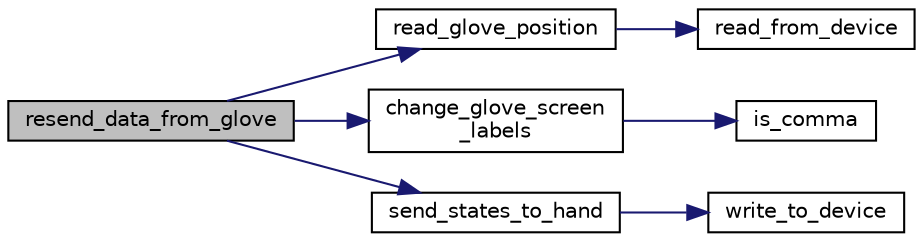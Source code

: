 digraph "resend_data_from_glove"
{
  edge [fontname="Helvetica",fontsize="10",labelfontname="Helvetica",labelfontsize="10"];
  node [fontname="Helvetica",fontsize="10",shape=record];
  rankdir="LR";
  Node169 [label="resend_data_from_glove",height=0.2,width=0.4,color="black", fillcolor="grey75", style="filled", fontcolor="black"];
  Node169 -> Node170 [color="midnightblue",fontsize="10",style="solid",fontname="Helvetica"];
  Node170 [label="read_glove_position",height=0.2,width=0.4,color="black", fillcolor="white", style="filled",URL="$Hand_8c.html#a42c20d64e47e4b17689304c8241fd666",tooltip="Reads actual fingers positions from glove controller. "];
  Node170 -> Node171 [color="midnightblue",fontsize="10",style="solid",fontname="Helvetica"];
  Node171 [label="read_from_device",height=0.2,width=0.4,color="black", fillcolor="white", style="filled",URL="$Hand_8c.html#aa3b99a67181923f3d668d7f2537251d9",tooltip="Reads data from connected device via serial line. "];
  Node169 -> Node172 [color="midnightblue",fontsize="10",style="solid",fontname="Helvetica"];
  Node172 [label="change_glove_screen\l_labels",height=0.2,width=0.4,color="black", fillcolor="white", style="filled",URL="$main_8c.html#a8c83b7d0bfd54e2ce811e3bdd8b2a1aa",tooltip="Display fingers positions from glove. "];
  Node172 -> Node173 [color="midnightblue",fontsize="10",style="solid",fontname="Helvetica"];
  Node173 [label="is_comma",height=0.2,width=0.4,color="black", fillcolor="white", style="filled",URL="$main_8c.html#afeff434e2b57b8479a10ab6b0d83e8a2"];
  Node169 -> Node174 [color="midnightblue",fontsize="10",style="solid",fontname="Helvetica"];
  Node174 [label="send_states_to_hand",height=0.2,width=0.4,color="black", fillcolor="white", style="filled",URL="$Hand_8c.html#a4ff7c3b312c4dde8ddb3a6ddf744381e",tooltip="Sends servo target positions to hand. "];
  Node174 -> Node175 [color="midnightblue",fontsize="10",style="solid",fontname="Helvetica"];
  Node175 [label="write_to_device",height=0.2,width=0.4,color="black", fillcolor="white", style="filled",URL="$Hand_8c.html#a978772edaba730e028fd8419ee463264",tooltip="Send data to device. "];
}
